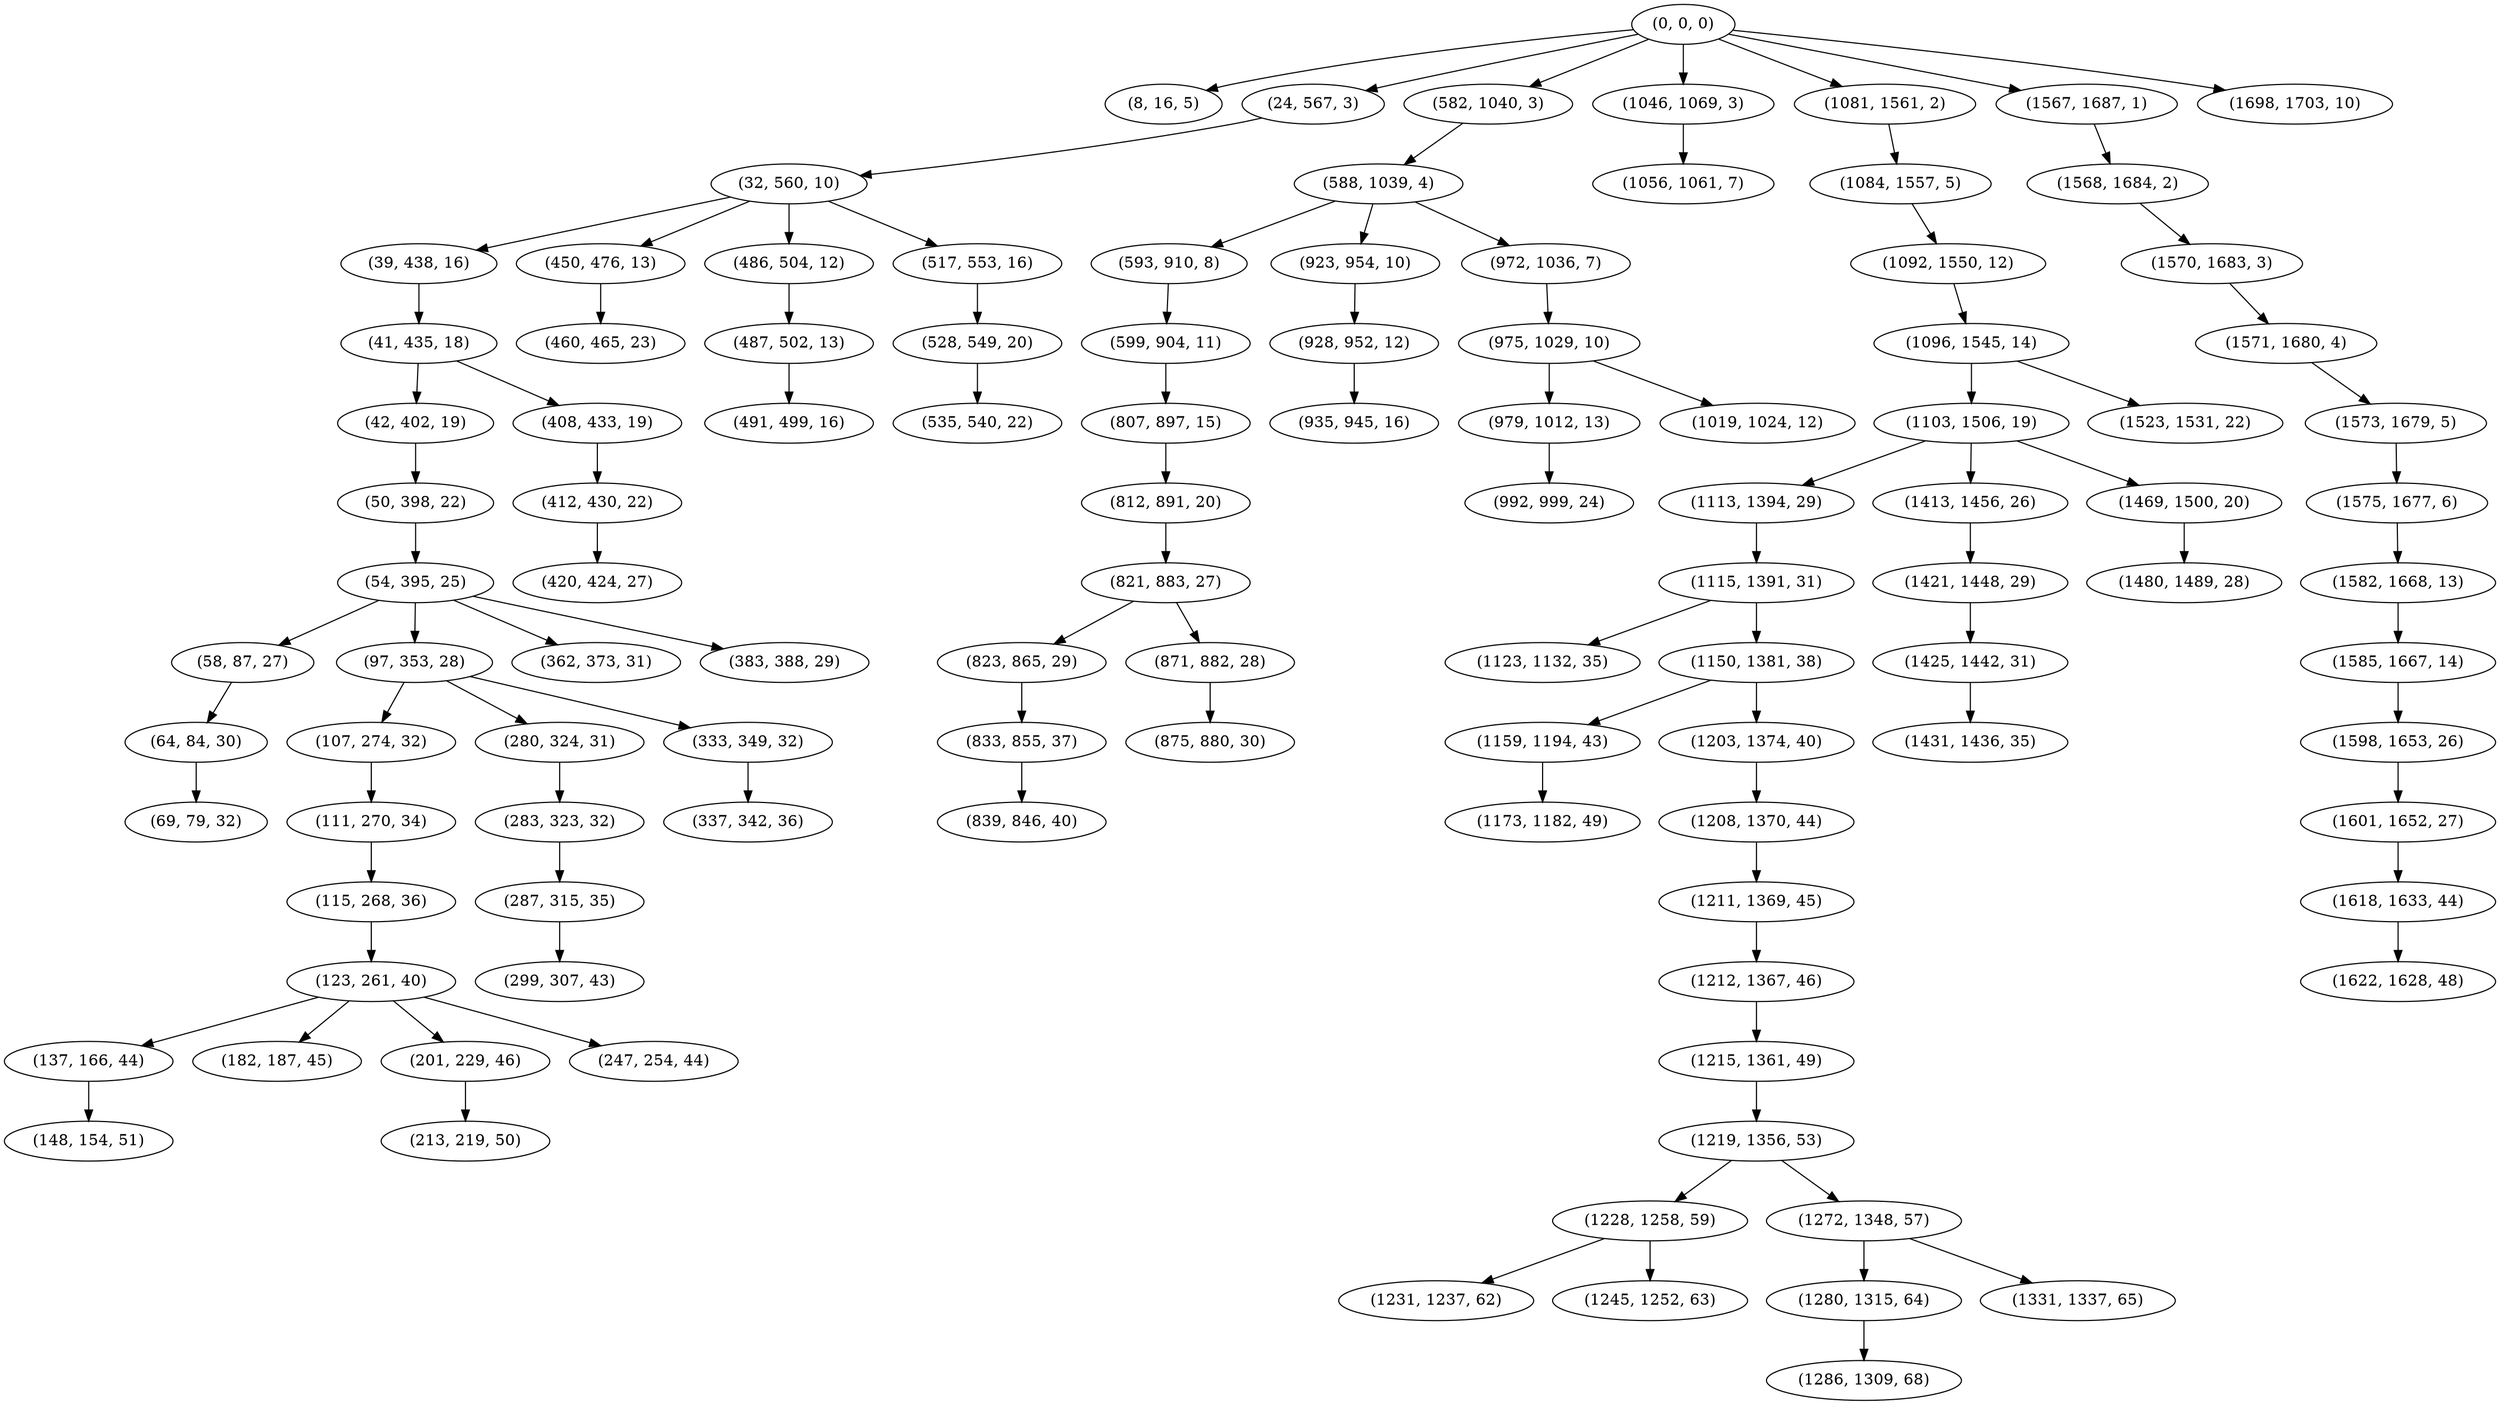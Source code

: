 digraph tree {
    "(0, 0, 0)";
    "(8, 16, 5)";
    "(24, 567, 3)";
    "(32, 560, 10)";
    "(39, 438, 16)";
    "(41, 435, 18)";
    "(42, 402, 19)";
    "(50, 398, 22)";
    "(54, 395, 25)";
    "(58, 87, 27)";
    "(64, 84, 30)";
    "(69, 79, 32)";
    "(97, 353, 28)";
    "(107, 274, 32)";
    "(111, 270, 34)";
    "(115, 268, 36)";
    "(123, 261, 40)";
    "(137, 166, 44)";
    "(148, 154, 51)";
    "(182, 187, 45)";
    "(201, 229, 46)";
    "(213, 219, 50)";
    "(247, 254, 44)";
    "(280, 324, 31)";
    "(283, 323, 32)";
    "(287, 315, 35)";
    "(299, 307, 43)";
    "(333, 349, 32)";
    "(337, 342, 36)";
    "(362, 373, 31)";
    "(383, 388, 29)";
    "(408, 433, 19)";
    "(412, 430, 22)";
    "(420, 424, 27)";
    "(450, 476, 13)";
    "(460, 465, 23)";
    "(486, 504, 12)";
    "(487, 502, 13)";
    "(491, 499, 16)";
    "(517, 553, 16)";
    "(528, 549, 20)";
    "(535, 540, 22)";
    "(582, 1040, 3)";
    "(588, 1039, 4)";
    "(593, 910, 8)";
    "(599, 904, 11)";
    "(807, 897, 15)";
    "(812, 891, 20)";
    "(821, 883, 27)";
    "(823, 865, 29)";
    "(833, 855, 37)";
    "(839, 846, 40)";
    "(871, 882, 28)";
    "(875, 880, 30)";
    "(923, 954, 10)";
    "(928, 952, 12)";
    "(935, 945, 16)";
    "(972, 1036, 7)";
    "(975, 1029, 10)";
    "(979, 1012, 13)";
    "(992, 999, 24)";
    "(1019, 1024, 12)";
    "(1046, 1069, 3)";
    "(1056, 1061, 7)";
    "(1081, 1561, 2)";
    "(1084, 1557, 5)";
    "(1092, 1550, 12)";
    "(1096, 1545, 14)";
    "(1103, 1506, 19)";
    "(1113, 1394, 29)";
    "(1115, 1391, 31)";
    "(1123, 1132, 35)";
    "(1150, 1381, 38)";
    "(1159, 1194, 43)";
    "(1173, 1182, 49)";
    "(1203, 1374, 40)";
    "(1208, 1370, 44)";
    "(1211, 1369, 45)";
    "(1212, 1367, 46)";
    "(1215, 1361, 49)";
    "(1219, 1356, 53)";
    "(1228, 1258, 59)";
    "(1231, 1237, 62)";
    "(1245, 1252, 63)";
    "(1272, 1348, 57)";
    "(1280, 1315, 64)";
    "(1286, 1309, 68)";
    "(1331, 1337, 65)";
    "(1413, 1456, 26)";
    "(1421, 1448, 29)";
    "(1425, 1442, 31)";
    "(1431, 1436, 35)";
    "(1469, 1500, 20)";
    "(1480, 1489, 28)";
    "(1523, 1531, 22)";
    "(1567, 1687, 1)";
    "(1568, 1684, 2)";
    "(1570, 1683, 3)";
    "(1571, 1680, 4)";
    "(1573, 1679, 5)";
    "(1575, 1677, 6)";
    "(1582, 1668, 13)";
    "(1585, 1667, 14)";
    "(1598, 1653, 26)";
    "(1601, 1652, 27)";
    "(1618, 1633, 44)";
    "(1622, 1628, 48)";
    "(1698, 1703, 10)";
    "(0, 0, 0)" -> "(8, 16, 5)";
    "(0, 0, 0)" -> "(24, 567, 3)";
    "(0, 0, 0)" -> "(582, 1040, 3)";
    "(0, 0, 0)" -> "(1046, 1069, 3)";
    "(0, 0, 0)" -> "(1081, 1561, 2)";
    "(0, 0, 0)" -> "(1567, 1687, 1)";
    "(0, 0, 0)" -> "(1698, 1703, 10)";
    "(24, 567, 3)" -> "(32, 560, 10)";
    "(32, 560, 10)" -> "(39, 438, 16)";
    "(32, 560, 10)" -> "(450, 476, 13)";
    "(32, 560, 10)" -> "(486, 504, 12)";
    "(32, 560, 10)" -> "(517, 553, 16)";
    "(39, 438, 16)" -> "(41, 435, 18)";
    "(41, 435, 18)" -> "(42, 402, 19)";
    "(41, 435, 18)" -> "(408, 433, 19)";
    "(42, 402, 19)" -> "(50, 398, 22)";
    "(50, 398, 22)" -> "(54, 395, 25)";
    "(54, 395, 25)" -> "(58, 87, 27)";
    "(54, 395, 25)" -> "(97, 353, 28)";
    "(54, 395, 25)" -> "(362, 373, 31)";
    "(54, 395, 25)" -> "(383, 388, 29)";
    "(58, 87, 27)" -> "(64, 84, 30)";
    "(64, 84, 30)" -> "(69, 79, 32)";
    "(97, 353, 28)" -> "(107, 274, 32)";
    "(97, 353, 28)" -> "(280, 324, 31)";
    "(97, 353, 28)" -> "(333, 349, 32)";
    "(107, 274, 32)" -> "(111, 270, 34)";
    "(111, 270, 34)" -> "(115, 268, 36)";
    "(115, 268, 36)" -> "(123, 261, 40)";
    "(123, 261, 40)" -> "(137, 166, 44)";
    "(123, 261, 40)" -> "(182, 187, 45)";
    "(123, 261, 40)" -> "(201, 229, 46)";
    "(123, 261, 40)" -> "(247, 254, 44)";
    "(137, 166, 44)" -> "(148, 154, 51)";
    "(201, 229, 46)" -> "(213, 219, 50)";
    "(280, 324, 31)" -> "(283, 323, 32)";
    "(283, 323, 32)" -> "(287, 315, 35)";
    "(287, 315, 35)" -> "(299, 307, 43)";
    "(333, 349, 32)" -> "(337, 342, 36)";
    "(408, 433, 19)" -> "(412, 430, 22)";
    "(412, 430, 22)" -> "(420, 424, 27)";
    "(450, 476, 13)" -> "(460, 465, 23)";
    "(486, 504, 12)" -> "(487, 502, 13)";
    "(487, 502, 13)" -> "(491, 499, 16)";
    "(517, 553, 16)" -> "(528, 549, 20)";
    "(528, 549, 20)" -> "(535, 540, 22)";
    "(582, 1040, 3)" -> "(588, 1039, 4)";
    "(588, 1039, 4)" -> "(593, 910, 8)";
    "(588, 1039, 4)" -> "(923, 954, 10)";
    "(588, 1039, 4)" -> "(972, 1036, 7)";
    "(593, 910, 8)" -> "(599, 904, 11)";
    "(599, 904, 11)" -> "(807, 897, 15)";
    "(807, 897, 15)" -> "(812, 891, 20)";
    "(812, 891, 20)" -> "(821, 883, 27)";
    "(821, 883, 27)" -> "(823, 865, 29)";
    "(821, 883, 27)" -> "(871, 882, 28)";
    "(823, 865, 29)" -> "(833, 855, 37)";
    "(833, 855, 37)" -> "(839, 846, 40)";
    "(871, 882, 28)" -> "(875, 880, 30)";
    "(923, 954, 10)" -> "(928, 952, 12)";
    "(928, 952, 12)" -> "(935, 945, 16)";
    "(972, 1036, 7)" -> "(975, 1029, 10)";
    "(975, 1029, 10)" -> "(979, 1012, 13)";
    "(975, 1029, 10)" -> "(1019, 1024, 12)";
    "(979, 1012, 13)" -> "(992, 999, 24)";
    "(1046, 1069, 3)" -> "(1056, 1061, 7)";
    "(1081, 1561, 2)" -> "(1084, 1557, 5)";
    "(1084, 1557, 5)" -> "(1092, 1550, 12)";
    "(1092, 1550, 12)" -> "(1096, 1545, 14)";
    "(1096, 1545, 14)" -> "(1103, 1506, 19)";
    "(1096, 1545, 14)" -> "(1523, 1531, 22)";
    "(1103, 1506, 19)" -> "(1113, 1394, 29)";
    "(1103, 1506, 19)" -> "(1413, 1456, 26)";
    "(1103, 1506, 19)" -> "(1469, 1500, 20)";
    "(1113, 1394, 29)" -> "(1115, 1391, 31)";
    "(1115, 1391, 31)" -> "(1123, 1132, 35)";
    "(1115, 1391, 31)" -> "(1150, 1381, 38)";
    "(1150, 1381, 38)" -> "(1159, 1194, 43)";
    "(1150, 1381, 38)" -> "(1203, 1374, 40)";
    "(1159, 1194, 43)" -> "(1173, 1182, 49)";
    "(1203, 1374, 40)" -> "(1208, 1370, 44)";
    "(1208, 1370, 44)" -> "(1211, 1369, 45)";
    "(1211, 1369, 45)" -> "(1212, 1367, 46)";
    "(1212, 1367, 46)" -> "(1215, 1361, 49)";
    "(1215, 1361, 49)" -> "(1219, 1356, 53)";
    "(1219, 1356, 53)" -> "(1228, 1258, 59)";
    "(1219, 1356, 53)" -> "(1272, 1348, 57)";
    "(1228, 1258, 59)" -> "(1231, 1237, 62)";
    "(1228, 1258, 59)" -> "(1245, 1252, 63)";
    "(1272, 1348, 57)" -> "(1280, 1315, 64)";
    "(1272, 1348, 57)" -> "(1331, 1337, 65)";
    "(1280, 1315, 64)" -> "(1286, 1309, 68)";
    "(1413, 1456, 26)" -> "(1421, 1448, 29)";
    "(1421, 1448, 29)" -> "(1425, 1442, 31)";
    "(1425, 1442, 31)" -> "(1431, 1436, 35)";
    "(1469, 1500, 20)" -> "(1480, 1489, 28)";
    "(1567, 1687, 1)" -> "(1568, 1684, 2)";
    "(1568, 1684, 2)" -> "(1570, 1683, 3)";
    "(1570, 1683, 3)" -> "(1571, 1680, 4)";
    "(1571, 1680, 4)" -> "(1573, 1679, 5)";
    "(1573, 1679, 5)" -> "(1575, 1677, 6)";
    "(1575, 1677, 6)" -> "(1582, 1668, 13)";
    "(1582, 1668, 13)" -> "(1585, 1667, 14)";
    "(1585, 1667, 14)" -> "(1598, 1653, 26)";
    "(1598, 1653, 26)" -> "(1601, 1652, 27)";
    "(1601, 1652, 27)" -> "(1618, 1633, 44)";
    "(1618, 1633, 44)" -> "(1622, 1628, 48)";
}
